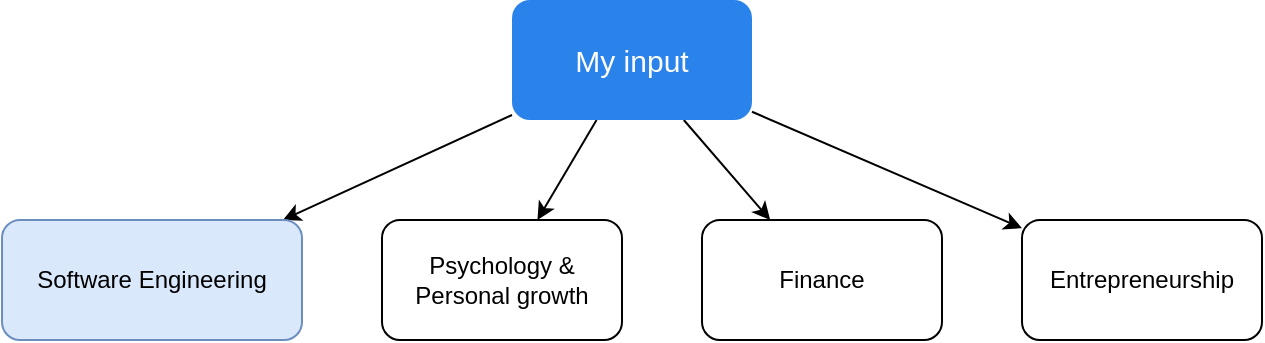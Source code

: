 <mxfile version="20.2.1" type="google"><diagram id="1bTTk2lOfOsTvkWaweD2" name="Pagina-1"><mxGraphModel grid="0" page="0" gridSize="10" guides="1" tooltips="1" connect="1" arrows="1" fold="1" pageScale="1" pageWidth="827" pageHeight="1169" math="0" shadow="0"><root><mxCell id="0"/><mxCell id="1" parent="0"/><mxCell id="BdGPtrxPkKnYUu4R_4-l-3" style="rounded=0;orthogonalLoop=1;jettySize=auto;html=1;" edge="1" parent="1" source="BdGPtrxPkKnYUu4R_4-l-1" target="BdGPtrxPkKnYUu4R_4-l-2"><mxGeometry relative="1" as="geometry"/></mxCell><mxCell id="BdGPtrxPkKnYUu4R_4-l-5" style="edgeStyle=none;rounded=0;orthogonalLoop=1;jettySize=auto;html=1;" edge="1" parent="1" source="BdGPtrxPkKnYUu4R_4-l-1" target="BdGPtrxPkKnYUu4R_4-l-4"><mxGeometry relative="1" as="geometry"/></mxCell><mxCell id="BdGPtrxPkKnYUu4R_4-l-7" style="edgeStyle=none;rounded=0;orthogonalLoop=1;jettySize=auto;html=1;" edge="1" parent="1" source="BdGPtrxPkKnYUu4R_4-l-1" target="BdGPtrxPkKnYUu4R_4-l-6"><mxGeometry relative="1" as="geometry"/></mxCell><mxCell id="BdGPtrxPkKnYUu4R_4-l-9" style="edgeStyle=none;rounded=0;orthogonalLoop=1;jettySize=auto;html=1;" edge="1" parent="1" source="BdGPtrxPkKnYUu4R_4-l-1" target="BdGPtrxPkKnYUu4R_4-l-8"><mxGeometry relative="1" as="geometry"/></mxCell><mxCell id="BdGPtrxPkKnYUu4R_4-l-1" value="My input" style="rounded=1;whiteSpace=wrap;html=1;fontSize=15;fillColor=#2a83eb;strokeColor=none;fontColor=#ffffff;" vertex="1" parent="1"><mxGeometry x="1798" y="850" width="120" height="60" as="geometry"/></mxCell><UserObject label="Software Engineering" link="/c?page=input-swe.md" id="BdGPtrxPkKnYUu4R_4-l-2"><mxCell style="rounded=1;whiteSpace=wrap;html=1;fillColor=#dae8fc;strokeColor=#6c8ebf;" vertex="1" parent="1"><mxGeometry x="1543" y="960" width="150" height="60" as="geometry"/></mxCell></UserObject><mxCell id="BdGPtrxPkKnYUu4R_4-l-4" value="Psychology &amp;amp; Personal growth" style="rounded=1;whiteSpace=wrap;html=1;" vertex="1" parent="1"><mxGeometry x="1733" y="960" width="120" height="60" as="geometry"/></mxCell><mxCell id="BdGPtrxPkKnYUu4R_4-l-6" value="Finance" style="rounded=1;whiteSpace=wrap;html=1;" vertex="1" parent="1"><mxGeometry x="1893" y="960" width="120" height="60" as="geometry"/></mxCell><mxCell id="BdGPtrxPkKnYUu4R_4-l-8" value="Entrepreneurship" style="rounded=1;whiteSpace=wrap;html=1;" vertex="1" parent="1"><mxGeometry x="2053" y="960" width="120" height="60" as="geometry"/></mxCell></root></mxGraphModel></diagram></mxfile>